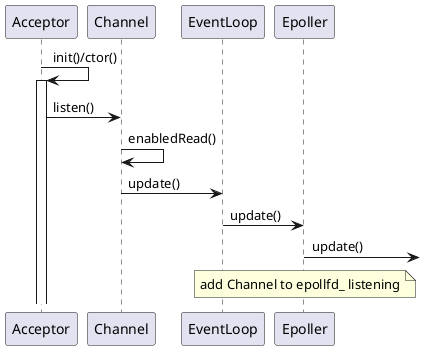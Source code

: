 @startuml title Initialization
Acceptor -> Acceptor: init()/ctor()
activate Acceptor
Acceptor -> Channel: listen()
Channel -> Channel: enabledRead()
Channel -> EventLoop: update()
EventLoop -> Epoller: update()
Epoller -> :update()
note over Epoller
add Channel to epollfd_ listening
end note
@enduml

@startuml title newConnection
-->EventLoop: loop()
EventLoop -> Epoller: poll()
return timeout()
Epoller -> EventLoop: activeChannels_
EventLoop -> Channel: handleEvents()
Channel -> :ReadableCallback()
note right of Channel
ReadableCallback
is Acceptor::acceptor
end note
@enduml